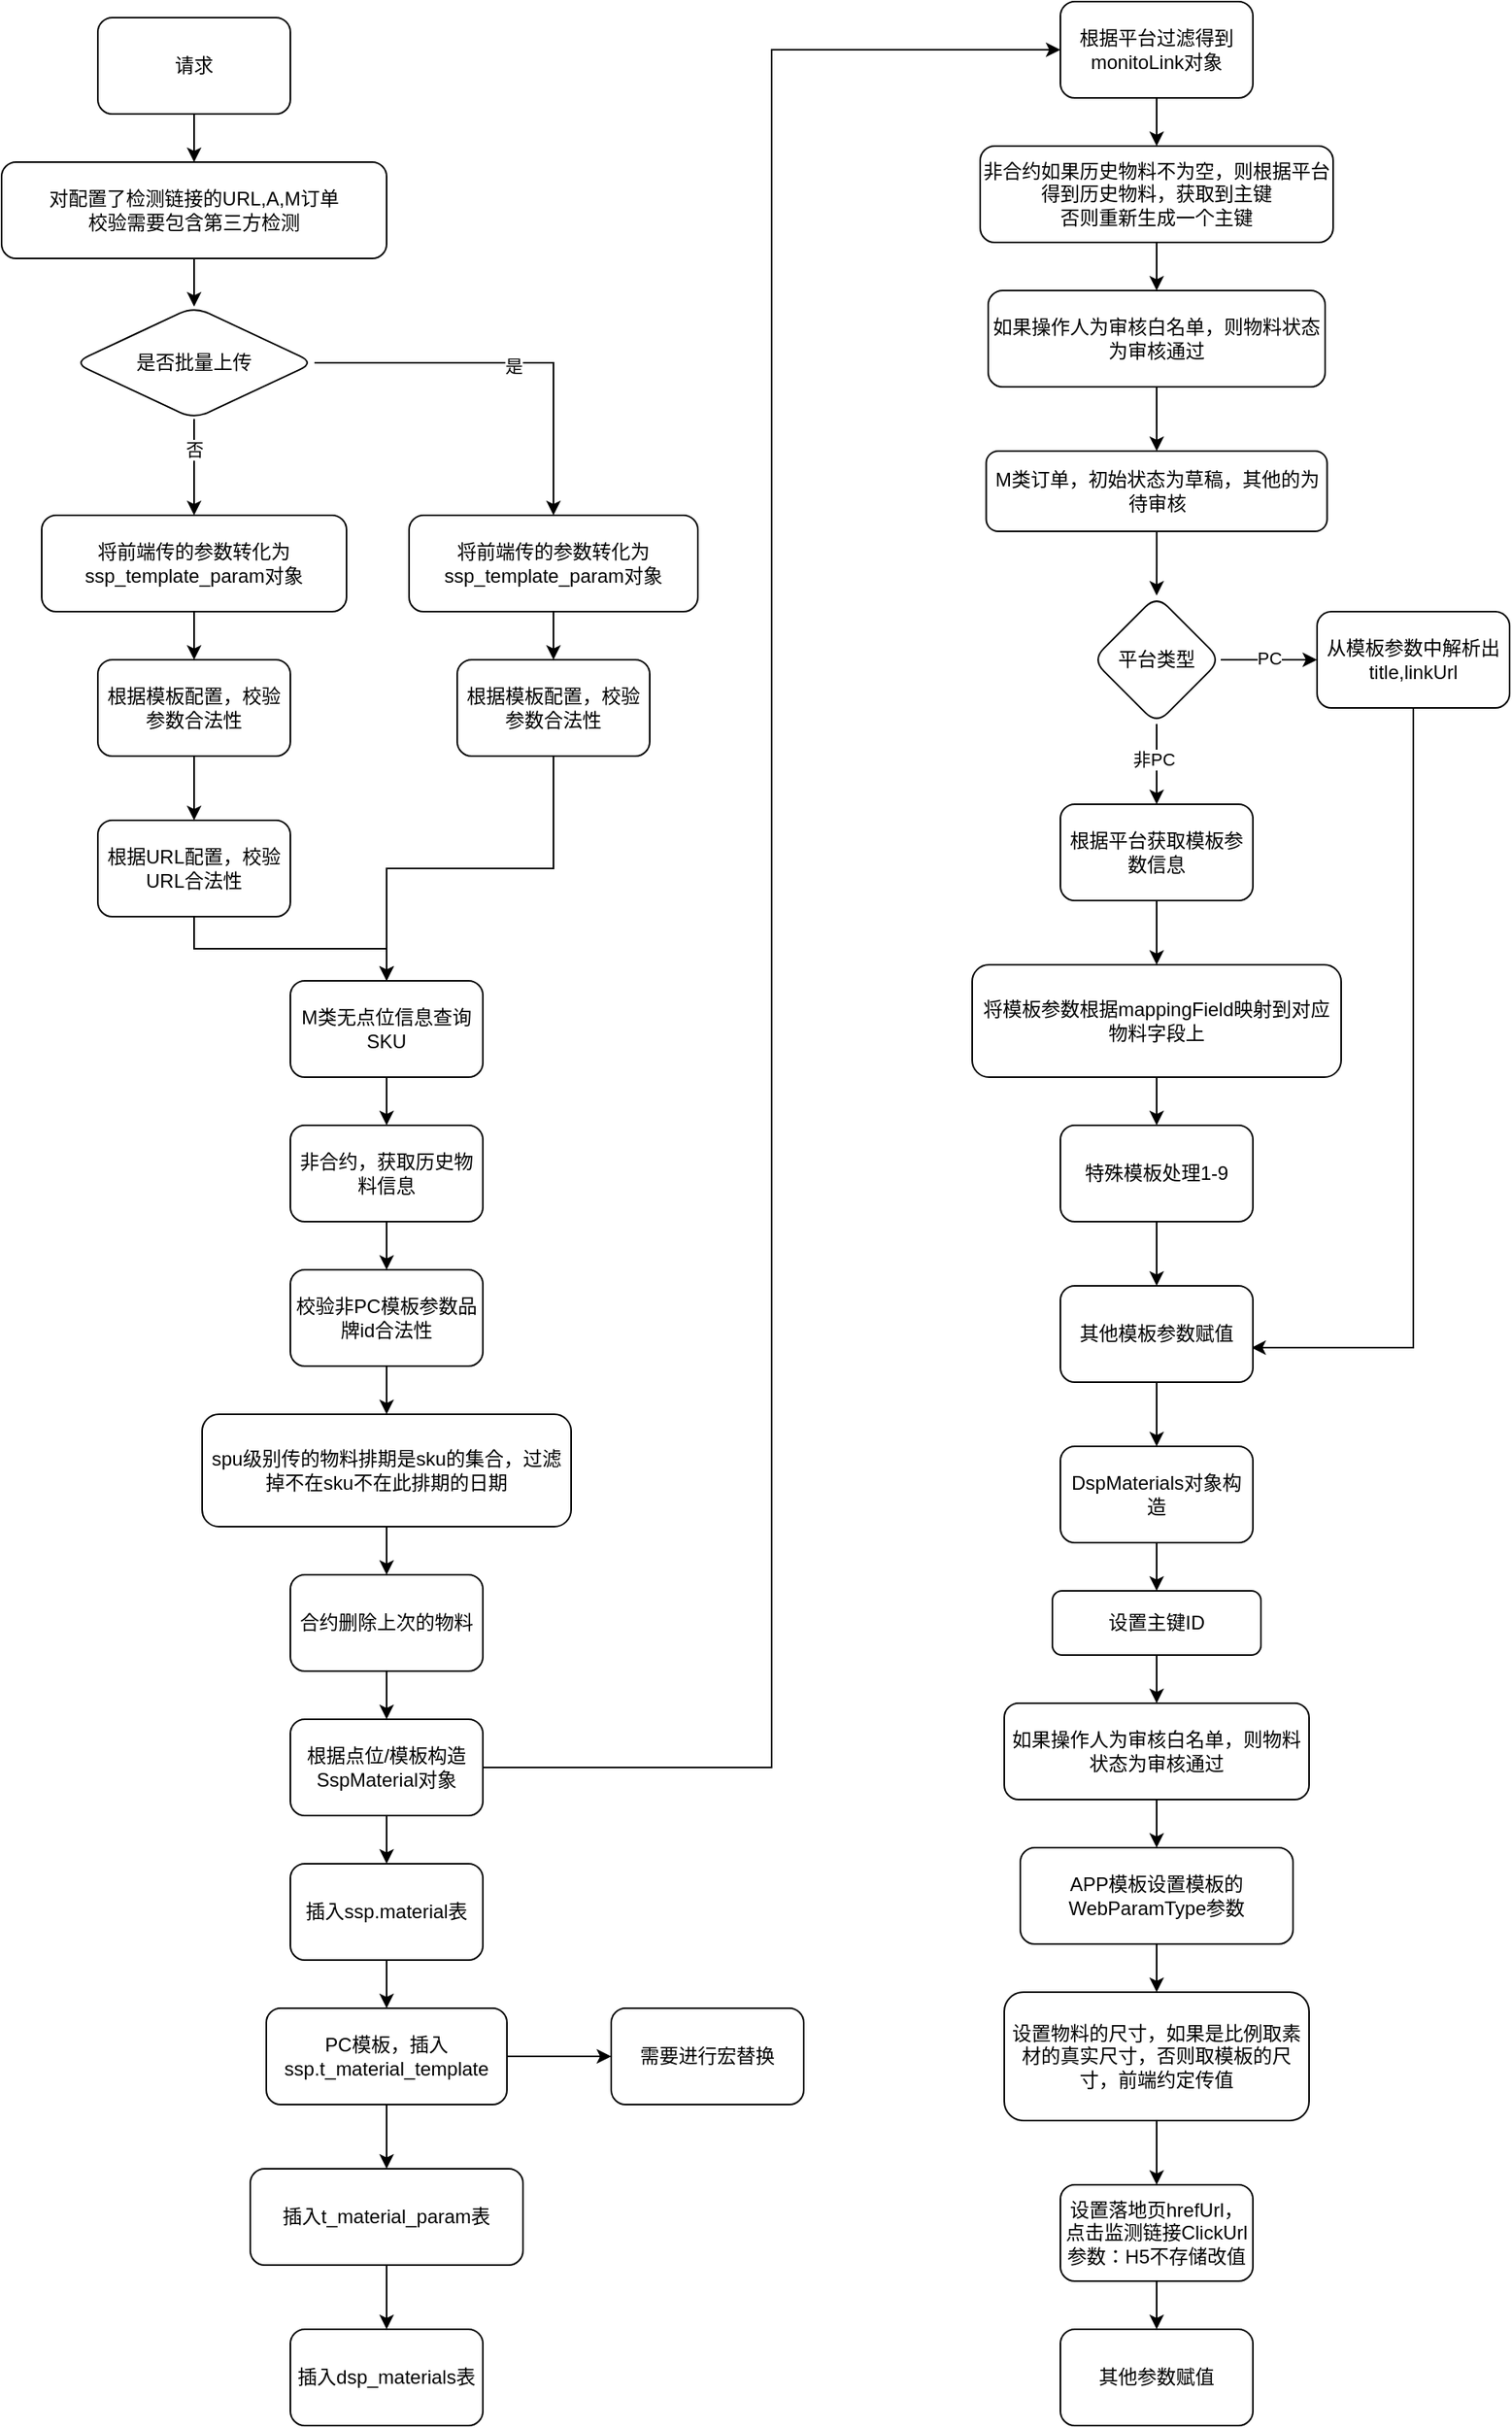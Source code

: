 <mxfile version="21.3.0" type="github">
  <diagram name="第 1 页" id="djEzCX3BJadupzzCJ4Qk">
    <mxGraphModel dx="954" dy="591" grid="1" gridSize="10" guides="1" tooltips="1" connect="1" arrows="1" fold="1" page="1" pageScale="1" pageWidth="827" pageHeight="1169" math="0" shadow="0">
      <root>
        <mxCell id="0" />
        <mxCell id="1" parent="0" />
        <mxCell id="s3rNMkDC3G2flmF6DTg_-3" value="" style="edgeStyle=orthogonalEdgeStyle;rounded=0;orthogonalLoop=1;jettySize=auto;html=1;" parent="1" source="s3rNMkDC3G2flmF6DTg_-1" target="s3rNMkDC3G2flmF6DTg_-2" edge="1">
          <mxGeometry relative="1" as="geometry" />
        </mxCell>
        <mxCell id="s3rNMkDC3G2flmF6DTg_-1" value="请求" style="rounded=1;whiteSpace=wrap;html=1;" parent="1" vertex="1">
          <mxGeometry x="220" y="80" width="120" height="60" as="geometry" />
        </mxCell>
        <mxCell id="s3rNMkDC3G2flmF6DTg_-7" value="" style="edgeStyle=orthogonalEdgeStyle;rounded=0;orthogonalLoop=1;jettySize=auto;html=1;" parent="1" source="s3rNMkDC3G2flmF6DTg_-2" target="s3rNMkDC3G2flmF6DTg_-6" edge="1">
          <mxGeometry relative="1" as="geometry" />
        </mxCell>
        <mxCell id="s3rNMkDC3G2flmF6DTg_-2" value="对配置了检测链接的URL,A,M订单&lt;br&gt;校验需要包含第三方检测" style="whiteSpace=wrap;html=1;rounded=1;" parent="1" vertex="1">
          <mxGeometry x="160" y="170" width="240" height="60" as="geometry" />
        </mxCell>
        <mxCell id="s3rNMkDC3G2flmF6DTg_-9" value="" style="edgeStyle=orthogonalEdgeStyle;rounded=0;orthogonalLoop=1;jettySize=auto;html=1;" parent="1" source="s3rNMkDC3G2flmF6DTg_-6" target="s3rNMkDC3G2flmF6DTg_-8" edge="1">
          <mxGeometry relative="1" as="geometry" />
        </mxCell>
        <mxCell id="s3rNMkDC3G2flmF6DTg_-10" value="是" style="edgeLabel;html=1;align=center;verticalAlign=middle;resizable=0;points=[];" parent="s3rNMkDC3G2flmF6DTg_-9" vertex="1" connectable="0">
          <mxGeometry x="0.011" y="-2" relative="1" as="geometry">
            <mxPoint as="offset" />
          </mxGeometry>
        </mxCell>
        <mxCell id="s3rNMkDC3G2flmF6DTg_-12" value="" style="edgeStyle=orthogonalEdgeStyle;rounded=0;orthogonalLoop=1;jettySize=auto;html=1;" parent="1" source="s3rNMkDC3G2flmF6DTg_-6" target="s3rNMkDC3G2flmF6DTg_-11" edge="1">
          <mxGeometry relative="1" as="geometry" />
        </mxCell>
        <mxCell id="s3rNMkDC3G2flmF6DTg_-13" value="否" style="edgeLabel;html=1;align=center;verticalAlign=middle;resizable=0;points=[];" parent="s3rNMkDC3G2flmF6DTg_-12" vertex="1" connectable="0">
          <mxGeometry x="-0.365" relative="1" as="geometry">
            <mxPoint as="offset" />
          </mxGeometry>
        </mxCell>
        <mxCell id="s3rNMkDC3G2flmF6DTg_-6" value="是否批量上传" style="rhombus;whiteSpace=wrap;html=1;rounded=1;" parent="1" vertex="1">
          <mxGeometry x="205" y="260" width="150" height="70" as="geometry" />
        </mxCell>
        <mxCell id="s3rNMkDC3G2flmF6DTg_-20" value="" style="edgeStyle=orthogonalEdgeStyle;rounded=0;orthogonalLoop=1;jettySize=auto;html=1;" parent="1" source="s3rNMkDC3G2flmF6DTg_-8" target="s3rNMkDC3G2flmF6DTg_-19" edge="1">
          <mxGeometry relative="1" as="geometry" />
        </mxCell>
        <mxCell id="s3rNMkDC3G2flmF6DTg_-8" value="将前端传的参数转化为ssp_template_param对象" style="whiteSpace=wrap;html=1;rounded=1;" parent="1" vertex="1">
          <mxGeometry x="414" y="390" width="180" height="60" as="geometry" />
        </mxCell>
        <mxCell id="s3rNMkDC3G2flmF6DTg_-15" value="" style="edgeStyle=orthogonalEdgeStyle;rounded=0;orthogonalLoop=1;jettySize=auto;html=1;" parent="1" source="s3rNMkDC3G2flmF6DTg_-11" target="s3rNMkDC3G2flmF6DTg_-14" edge="1">
          <mxGeometry relative="1" as="geometry" />
        </mxCell>
        <mxCell id="s3rNMkDC3G2flmF6DTg_-11" value="将前端传的参数转化为ssp_template_param对象" style="whiteSpace=wrap;html=1;rounded=1;" parent="1" vertex="1">
          <mxGeometry x="185" y="390" width="190" height="60" as="geometry" />
        </mxCell>
        <mxCell id="s3rNMkDC3G2flmF6DTg_-17" value="" style="edgeStyle=orthogonalEdgeStyle;rounded=0;orthogonalLoop=1;jettySize=auto;html=1;" parent="1" source="s3rNMkDC3G2flmF6DTg_-14" target="s3rNMkDC3G2flmF6DTg_-16" edge="1">
          <mxGeometry relative="1" as="geometry" />
        </mxCell>
        <mxCell id="s3rNMkDC3G2flmF6DTg_-14" value="根据模板配置，校验参数合法性" style="whiteSpace=wrap;html=1;rounded=1;" parent="1" vertex="1">
          <mxGeometry x="220" y="480" width="120" height="60" as="geometry" />
        </mxCell>
        <mxCell id="s3rNMkDC3G2flmF6DTg_-22" value="" style="edgeStyle=orthogonalEdgeStyle;rounded=0;orthogonalLoop=1;jettySize=auto;html=1;" parent="1" source="s3rNMkDC3G2flmF6DTg_-16" target="s3rNMkDC3G2flmF6DTg_-21" edge="1">
          <mxGeometry relative="1" as="geometry" />
        </mxCell>
        <mxCell id="s3rNMkDC3G2flmF6DTg_-16" value="根据URL配置，校验URL合法性" style="whiteSpace=wrap;html=1;rounded=1;" parent="1" vertex="1">
          <mxGeometry x="220" y="580" width="120" height="60" as="geometry" />
        </mxCell>
        <mxCell id="s3rNMkDC3G2flmF6DTg_-23" style="edgeStyle=orthogonalEdgeStyle;rounded=0;orthogonalLoop=1;jettySize=auto;html=1;entryX=0.5;entryY=0;entryDx=0;entryDy=0;" parent="1" source="s3rNMkDC3G2flmF6DTg_-19" target="s3rNMkDC3G2flmF6DTg_-21" edge="1">
          <mxGeometry relative="1" as="geometry" />
        </mxCell>
        <mxCell id="s3rNMkDC3G2flmF6DTg_-19" value="根据模板配置，校验参数合法性" style="whiteSpace=wrap;html=1;rounded=1;" parent="1" vertex="1">
          <mxGeometry x="444" y="480" width="120" height="60" as="geometry" />
        </mxCell>
        <mxCell id="s3rNMkDC3G2flmF6DTg_-25" value="" style="edgeStyle=orthogonalEdgeStyle;rounded=0;orthogonalLoop=1;jettySize=auto;html=1;" parent="1" source="s3rNMkDC3G2flmF6DTg_-21" target="s3rNMkDC3G2flmF6DTg_-24" edge="1">
          <mxGeometry relative="1" as="geometry" />
        </mxCell>
        <mxCell id="s3rNMkDC3G2flmF6DTg_-21" value="M类无点位信息查询SKU" style="whiteSpace=wrap;html=1;rounded=1;" parent="1" vertex="1">
          <mxGeometry x="340" y="680" width="120" height="60" as="geometry" />
        </mxCell>
        <mxCell id="s3rNMkDC3G2flmF6DTg_-27" value="" style="edgeStyle=orthogonalEdgeStyle;rounded=0;orthogonalLoop=1;jettySize=auto;html=1;" parent="1" source="s3rNMkDC3G2flmF6DTg_-24" target="s3rNMkDC3G2flmF6DTg_-26" edge="1">
          <mxGeometry relative="1" as="geometry" />
        </mxCell>
        <mxCell id="s3rNMkDC3G2flmF6DTg_-24" value="非合约，获取历史物料信息" style="whiteSpace=wrap;html=1;rounded=1;" parent="1" vertex="1">
          <mxGeometry x="340" y="770" width="120" height="60" as="geometry" />
        </mxCell>
        <mxCell id="s3rNMkDC3G2flmF6DTg_-29" value="" style="edgeStyle=orthogonalEdgeStyle;rounded=0;orthogonalLoop=1;jettySize=auto;html=1;" parent="1" source="s3rNMkDC3G2flmF6DTg_-26" target="s3rNMkDC3G2flmF6DTg_-28" edge="1">
          <mxGeometry relative="1" as="geometry" />
        </mxCell>
        <mxCell id="s3rNMkDC3G2flmF6DTg_-26" value="校验非PC模板参数品牌id合法性" style="whiteSpace=wrap;html=1;rounded=1;" parent="1" vertex="1">
          <mxGeometry x="340" y="860" width="120" height="60" as="geometry" />
        </mxCell>
        <mxCell id="s3rNMkDC3G2flmF6DTg_-31" value="" style="edgeStyle=orthogonalEdgeStyle;rounded=0;orthogonalLoop=1;jettySize=auto;html=1;" parent="1" source="s3rNMkDC3G2flmF6DTg_-28" target="s3rNMkDC3G2flmF6DTg_-30" edge="1">
          <mxGeometry relative="1" as="geometry" />
        </mxCell>
        <mxCell id="s3rNMkDC3G2flmF6DTg_-28" value="spu级别传的物料排期是sku的集合，过滤掉不在sku不在此排期的日期" style="whiteSpace=wrap;html=1;rounded=1;" parent="1" vertex="1">
          <mxGeometry x="285" y="950" width="230" height="70" as="geometry" />
        </mxCell>
        <mxCell id="s3rNMkDC3G2flmF6DTg_-33" value="" style="edgeStyle=orthogonalEdgeStyle;rounded=0;orthogonalLoop=1;jettySize=auto;html=1;" parent="1" source="s3rNMkDC3G2flmF6DTg_-30" target="s3rNMkDC3G2flmF6DTg_-32" edge="1">
          <mxGeometry relative="1" as="geometry" />
        </mxCell>
        <mxCell id="s3rNMkDC3G2flmF6DTg_-30" value="合约删除上次的物料" style="whiteSpace=wrap;html=1;rounded=1;" parent="1" vertex="1">
          <mxGeometry x="340" y="1050" width="120" height="60" as="geometry" />
        </mxCell>
        <mxCell id="s3rNMkDC3G2flmF6DTg_-35" value="" style="edgeStyle=orthogonalEdgeStyle;rounded=0;orthogonalLoop=1;jettySize=auto;html=1;entryX=0;entryY=0.5;entryDx=0;entryDy=0;" parent="1" source="s3rNMkDC3G2flmF6DTg_-32" target="s3rNMkDC3G2flmF6DTg_-34" edge="1">
          <mxGeometry relative="1" as="geometry" />
        </mxCell>
        <mxCell id="s3rNMkDC3G2flmF6DTg_-37" value="" style="edgeStyle=orthogonalEdgeStyle;rounded=0;orthogonalLoop=1;jettySize=auto;html=1;" parent="1" source="s3rNMkDC3G2flmF6DTg_-32" target="s3rNMkDC3G2flmF6DTg_-36" edge="1">
          <mxGeometry relative="1" as="geometry" />
        </mxCell>
        <mxCell id="s3rNMkDC3G2flmF6DTg_-32" value="根据点位/模板构造SspMaterial对象" style="whiteSpace=wrap;html=1;rounded=1;" parent="1" vertex="1">
          <mxGeometry x="340" y="1140" width="120" height="60" as="geometry" />
        </mxCell>
        <mxCell id="s3rNMkDC3G2flmF6DTg_-47" value="" style="edgeStyle=orthogonalEdgeStyle;rounded=0;orthogonalLoop=1;jettySize=auto;html=1;" parent="1" source="s3rNMkDC3G2flmF6DTg_-34" target="s3rNMkDC3G2flmF6DTg_-46" edge="1">
          <mxGeometry relative="1" as="geometry" />
        </mxCell>
        <mxCell id="s3rNMkDC3G2flmF6DTg_-34" value="根据平台过滤得到monitoLink对象" style="whiteSpace=wrap;html=1;rounded=1;" parent="1" vertex="1">
          <mxGeometry x="820" y="70" width="120" height="60" as="geometry" />
        </mxCell>
        <mxCell id="s3rNMkDC3G2flmF6DTg_-39" value="" style="edgeStyle=orthogonalEdgeStyle;rounded=0;orthogonalLoop=1;jettySize=auto;html=1;" parent="1" source="s3rNMkDC3G2flmF6DTg_-36" target="s3rNMkDC3G2flmF6DTg_-38" edge="1">
          <mxGeometry relative="1" as="geometry" />
        </mxCell>
        <mxCell id="s3rNMkDC3G2flmF6DTg_-36" value="插入ssp.material表" style="whiteSpace=wrap;html=1;rounded=1;" parent="1" vertex="1">
          <mxGeometry x="340" y="1230" width="120" height="60" as="geometry" />
        </mxCell>
        <mxCell id="s3rNMkDC3G2flmF6DTg_-41" value="" style="edgeStyle=orthogonalEdgeStyle;rounded=0;orthogonalLoop=1;jettySize=auto;html=1;" parent="1" source="s3rNMkDC3G2flmF6DTg_-38" target="s3rNMkDC3G2flmF6DTg_-40" edge="1">
          <mxGeometry relative="1" as="geometry" />
        </mxCell>
        <mxCell id="s3rNMkDC3G2flmF6DTg_-43" value="" style="edgeStyle=orthogonalEdgeStyle;rounded=0;orthogonalLoop=1;jettySize=auto;html=1;" parent="1" source="s3rNMkDC3G2flmF6DTg_-38" target="s3rNMkDC3G2flmF6DTg_-42" edge="1">
          <mxGeometry relative="1" as="geometry" />
        </mxCell>
        <mxCell id="s3rNMkDC3G2flmF6DTg_-38" value="PC模板，插入ssp.t_material_template" style="whiteSpace=wrap;html=1;rounded=1;" parent="1" vertex="1">
          <mxGeometry x="325" y="1320" width="150" height="60" as="geometry" />
        </mxCell>
        <mxCell id="s3rNMkDC3G2flmF6DTg_-40" value="需要进行宏替换" style="whiteSpace=wrap;html=1;rounded=1;" parent="1" vertex="1">
          <mxGeometry x="540" y="1320" width="120" height="60" as="geometry" />
        </mxCell>
        <mxCell id="s3rNMkDC3G2flmF6DTg_-45" value="" style="edgeStyle=orthogonalEdgeStyle;rounded=0;orthogonalLoop=1;jettySize=auto;html=1;" parent="1" source="s3rNMkDC3G2flmF6DTg_-42" target="s3rNMkDC3G2flmF6DTg_-44" edge="1">
          <mxGeometry relative="1" as="geometry" />
        </mxCell>
        <mxCell id="s3rNMkDC3G2flmF6DTg_-42" value="插入t_material_param表" style="whiteSpace=wrap;html=1;rounded=1;" parent="1" vertex="1">
          <mxGeometry x="315" y="1420" width="170" height="60" as="geometry" />
        </mxCell>
        <mxCell id="s3rNMkDC3G2flmF6DTg_-44" value="插入dsp_materials表" style="whiteSpace=wrap;html=1;rounded=1;" parent="1" vertex="1">
          <mxGeometry x="340" y="1520" width="120" height="60" as="geometry" />
        </mxCell>
        <mxCell id="s3rNMkDC3G2flmF6DTg_-49" value="" style="edgeStyle=orthogonalEdgeStyle;rounded=0;orthogonalLoop=1;jettySize=auto;html=1;" parent="1" source="s3rNMkDC3G2flmF6DTg_-46" target="s3rNMkDC3G2flmF6DTg_-48" edge="1">
          <mxGeometry relative="1" as="geometry" />
        </mxCell>
        <mxCell id="s3rNMkDC3G2flmF6DTg_-46" value="非合约如果历史物料不为空，则根据平台得到历史物料，获取到主键&lt;br&gt;否则重新生成一个主键" style="whiteSpace=wrap;html=1;rounded=1;" parent="1" vertex="1">
          <mxGeometry x="770" y="160" width="220" height="60" as="geometry" />
        </mxCell>
        <mxCell id="s3rNMkDC3G2flmF6DTg_-51" value="" style="edgeStyle=orthogonalEdgeStyle;rounded=0;orthogonalLoop=1;jettySize=auto;html=1;" parent="1" source="s3rNMkDC3G2flmF6DTg_-48" target="s3rNMkDC3G2flmF6DTg_-50" edge="1">
          <mxGeometry relative="1" as="geometry" />
        </mxCell>
        <mxCell id="s3rNMkDC3G2flmF6DTg_-48" value="如果操作人为审核白名单，则物料状态为审核通过" style="whiteSpace=wrap;html=1;rounded=1;" parent="1" vertex="1">
          <mxGeometry x="775" y="250" width="210" height="60" as="geometry" />
        </mxCell>
        <mxCell id="s3rNMkDC3G2flmF6DTg_-55" value="" style="edgeStyle=orthogonalEdgeStyle;rounded=0;orthogonalLoop=1;jettySize=auto;html=1;" parent="1" source="s3rNMkDC3G2flmF6DTg_-50" target="s3rNMkDC3G2flmF6DTg_-54" edge="1">
          <mxGeometry relative="1" as="geometry" />
        </mxCell>
        <mxCell id="s3rNMkDC3G2flmF6DTg_-50" value="M类订单，初始状态为草稿，其他的为待审核" style="whiteSpace=wrap;html=1;rounded=1;" parent="1" vertex="1">
          <mxGeometry x="773.75" y="350" width="212.5" height="50" as="geometry" />
        </mxCell>
        <mxCell id="s3rNMkDC3G2flmF6DTg_-57" value="" style="edgeStyle=orthogonalEdgeStyle;rounded=0;orthogonalLoop=1;jettySize=auto;html=1;" parent="1" source="s3rNMkDC3G2flmF6DTg_-54" target="s3rNMkDC3G2flmF6DTg_-56" edge="1">
          <mxGeometry relative="1" as="geometry" />
        </mxCell>
        <mxCell id="s3rNMkDC3G2flmF6DTg_-58" value="PC" style="edgeLabel;html=1;align=center;verticalAlign=middle;resizable=0;points=[];" parent="s3rNMkDC3G2flmF6DTg_-57" vertex="1" connectable="0">
          <mxGeometry y="1" relative="1" as="geometry">
            <mxPoint as="offset" />
          </mxGeometry>
        </mxCell>
        <mxCell id="s3rNMkDC3G2flmF6DTg_-60" value="" style="edgeStyle=orthogonalEdgeStyle;rounded=0;orthogonalLoop=1;jettySize=auto;html=1;" parent="1" source="s3rNMkDC3G2flmF6DTg_-54" target="s3rNMkDC3G2flmF6DTg_-59" edge="1">
          <mxGeometry relative="1" as="geometry" />
        </mxCell>
        <mxCell id="s3rNMkDC3G2flmF6DTg_-61" value="非PC" style="edgeLabel;html=1;align=center;verticalAlign=middle;resizable=0;points=[];" parent="s3rNMkDC3G2flmF6DTg_-60" vertex="1" connectable="0">
          <mxGeometry x="-0.167" y="-2" relative="1" as="geometry">
            <mxPoint y="1" as="offset" />
          </mxGeometry>
        </mxCell>
        <mxCell id="s3rNMkDC3G2flmF6DTg_-54" value="平台类型" style="rhombus;whiteSpace=wrap;html=1;rounded=1;" parent="1" vertex="1">
          <mxGeometry x="840" y="440" width="80" height="80" as="geometry" />
        </mxCell>
        <mxCell id="s3rNMkDC3G2flmF6DTg_-68" style="edgeStyle=orthogonalEdgeStyle;rounded=0;orthogonalLoop=1;jettySize=auto;html=1;entryX=0.992;entryY=0.642;entryDx=0;entryDy=0;entryPerimeter=0;" parent="1" source="s3rNMkDC3G2flmF6DTg_-56" target="s3rNMkDC3G2flmF6DTg_-66" edge="1">
          <mxGeometry relative="1" as="geometry">
            <Array as="points">
              <mxPoint x="1040" y="909" />
            </Array>
          </mxGeometry>
        </mxCell>
        <mxCell id="s3rNMkDC3G2flmF6DTg_-56" value="从模板参数中解析出title,linkUrl" style="whiteSpace=wrap;html=1;rounded=1;" parent="1" vertex="1">
          <mxGeometry x="980" y="450" width="120" height="60" as="geometry" />
        </mxCell>
        <mxCell id="s3rNMkDC3G2flmF6DTg_-63" value="" style="edgeStyle=orthogonalEdgeStyle;rounded=0;orthogonalLoop=1;jettySize=auto;html=1;" parent="1" source="s3rNMkDC3G2flmF6DTg_-59" target="s3rNMkDC3G2flmF6DTg_-62" edge="1">
          <mxGeometry relative="1" as="geometry" />
        </mxCell>
        <mxCell id="s3rNMkDC3G2flmF6DTg_-59" value="根据平台获取模板参数信息" style="whiteSpace=wrap;html=1;rounded=1;" parent="1" vertex="1">
          <mxGeometry x="820" y="570" width="120" height="60" as="geometry" />
        </mxCell>
        <mxCell id="s3rNMkDC3G2flmF6DTg_-65" value="" style="edgeStyle=orthogonalEdgeStyle;rounded=0;orthogonalLoop=1;jettySize=auto;html=1;" parent="1" source="s3rNMkDC3G2flmF6DTg_-62" target="s3rNMkDC3G2flmF6DTg_-64" edge="1">
          <mxGeometry relative="1" as="geometry" />
        </mxCell>
        <mxCell id="s3rNMkDC3G2flmF6DTg_-62" value="将模板参数根据mappingField映射到对应物料字段上" style="whiteSpace=wrap;html=1;rounded=1;" parent="1" vertex="1">
          <mxGeometry x="765" y="670" width="230" height="70" as="geometry" />
        </mxCell>
        <mxCell id="s3rNMkDC3G2flmF6DTg_-67" value="" style="edgeStyle=orthogonalEdgeStyle;rounded=0;orthogonalLoop=1;jettySize=auto;html=1;" parent="1" source="s3rNMkDC3G2flmF6DTg_-64" target="s3rNMkDC3G2flmF6DTg_-66" edge="1">
          <mxGeometry relative="1" as="geometry" />
        </mxCell>
        <mxCell id="s3rNMkDC3G2flmF6DTg_-64" value="特殊模板处理1-9" style="whiteSpace=wrap;html=1;rounded=1;" parent="1" vertex="1">
          <mxGeometry x="820" y="770" width="120" height="60" as="geometry" />
        </mxCell>
        <mxCell id="s3rNMkDC3G2flmF6DTg_-70" value="" style="edgeStyle=orthogonalEdgeStyle;rounded=0;orthogonalLoop=1;jettySize=auto;html=1;" parent="1" source="s3rNMkDC3G2flmF6DTg_-66" target="s3rNMkDC3G2flmF6DTg_-69" edge="1">
          <mxGeometry relative="1" as="geometry" />
        </mxCell>
        <mxCell id="s3rNMkDC3G2flmF6DTg_-66" value="其他模板参数赋值" style="whiteSpace=wrap;html=1;rounded=1;" parent="1" vertex="1">
          <mxGeometry x="820" y="870" width="120" height="60" as="geometry" />
        </mxCell>
        <mxCell id="tCe-lMTOtjfXZ2w2omAp-2" value="" style="edgeStyle=orthogonalEdgeStyle;rounded=0;orthogonalLoop=1;jettySize=auto;html=1;" edge="1" parent="1" source="s3rNMkDC3G2flmF6DTg_-69" target="tCe-lMTOtjfXZ2w2omAp-1">
          <mxGeometry relative="1" as="geometry" />
        </mxCell>
        <mxCell id="s3rNMkDC3G2flmF6DTg_-69" value="DspMaterials对象构造" style="whiteSpace=wrap;html=1;rounded=1;" parent="1" vertex="1">
          <mxGeometry x="820" y="970" width="120" height="60" as="geometry" />
        </mxCell>
        <mxCell id="tCe-lMTOtjfXZ2w2omAp-4" value="" style="edgeStyle=orthogonalEdgeStyle;rounded=0;orthogonalLoop=1;jettySize=auto;html=1;" edge="1" parent="1" source="tCe-lMTOtjfXZ2w2omAp-1" target="tCe-lMTOtjfXZ2w2omAp-3">
          <mxGeometry relative="1" as="geometry" />
        </mxCell>
        <mxCell id="tCe-lMTOtjfXZ2w2omAp-1" value="设置主键ID" style="whiteSpace=wrap;html=1;rounded=1;" vertex="1" parent="1">
          <mxGeometry x="815" y="1060" width="130" height="40" as="geometry" />
        </mxCell>
        <mxCell id="tCe-lMTOtjfXZ2w2omAp-7" value="" style="edgeStyle=orthogonalEdgeStyle;rounded=0;orthogonalLoop=1;jettySize=auto;html=1;" edge="1" parent="1" source="tCe-lMTOtjfXZ2w2omAp-3" target="tCe-lMTOtjfXZ2w2omAp-6">
          <mxGeometry relative="1" as="geometry" />
        </mxCell>
        <mxCell id="tCe-lMTOtjfXZ2w2omAp-3" value="如果操作人为审核白名单，则物料状态为审核通过" style="whiteSpace=wrap;html=1;rounded=1;" vertex="1" parent="1">
          <mxGeometry x="785" y="1130" width="190" height="60" as="geometry" />
        </mxCell>
        <mxCell id="tCe-lMTOtjfXZ2w2omAp-5" style="edgeStyle=orthogonalEdgeStyle;rounded=0;orthogonalLoop=1;jettySize=auto;html=1;exitX=0.5;exitY=1;exitDx=0;exitDy=0;" edge="1" parent="1" source="tCe-lMTOtjfXZ2w2omAp-1" target="tCe-lMTOtjfXZ2w2omAp-1">
          <mxGeometry relative="1" as="geometry" />
        </mxCell>
        <mxCell id="tCe-lMTOtjfXZ2w2omAp-9" value="" style="edgeStyle=orthogonalEdgeStyle;rounded=0;orthogonalLoop=1;jettySize=auto;html=1;" edge="1" parent="1" source="tCe-lMTOtjfXZ2w2omAp-6" target="tCe-lMTOtjfXZ2w2omAp-8">
          <mxGeometry relative="1" as="geometry" />
        </mxCell>
        <mxCell id="tCe-lMTOtjfXZ2w2omAp-6" value="APP模板设置模板的WebParamType参数" style="whiteSpace=wrap;html=1;rounded=1;" vertex="1" parent="1">
          <mxGeometry x="795" y="1220" width="170" height="60" as="geometry" />
        </mxCell>
        <mxCell id="tCe-lMTOtjfXZ2w2omAp-11" value="" style="edgeStyle=orthogonalEdgeStyle;rounded=0;orthogonalLoop=1;jettySize=auto;html=1;" edge="1" parent="1" source="tCe-lMTOtjfXZ2w2omAp-8" target="tCe-lMTOtjfXZ2w2omAp-10">
          <mxGeometry relative="1" as="geometry" />
        </mxCell>
        <mxCell id="tCe-lMTOtjfXZ2w2omAp-8" value="设置物料的尺寸，如果是比例取素材的真实尺寸，否则取模板的尺寸，前端约定传值" style="whiteSpace=wrap;html=1;rounded=1;" vertex="1" parent="1">
          <mxGeometry x="785" y="1310" width="190" height="80" as="geometry" />
        </mxCell>
        <mxCell id="tCe-lMTOtjfXZ2w2omAp-13" value="" style="edgeStyle=orthogonalEdgeStyle;rounded=0;orthogonalLoop=1;jettySize=auto;html=1;" edge="1" parent="1" source="tCe-lMTOtjfXZ2w2omAp-10" target="tCe-lMTOtjfXZ2w2omAp-12">
          <mxGeometry relative="1" as="geometry" />
        </mxCell>
        <mxCell id="tCe-lMTOtjfXZ2w2omAp-10" value="设置落地页hrefUrl，点击监测链接ClickUrl参数：H5不存储改值" style="whiteSpace=wrap;html=1;rounded=1;" vertex="1" parent="1">
          <mxGeometry x="820" y="1430" width="120" height="60" as="geometry" />
        </mxCell>
        <mxCell id="tCe-lMTOtjfXZ2w2omAp-12" value="其他参数赋值" style="whiteSpace=wrap;html=1;rounded=1;" vertex="1" parent="1">
          <mxGeometry x="820" y="1520" width="120" height="60" as="geometry" />
        </mxCell>
      </root>
    </mxGraphModel>
  </diagram>
</mxfile>
